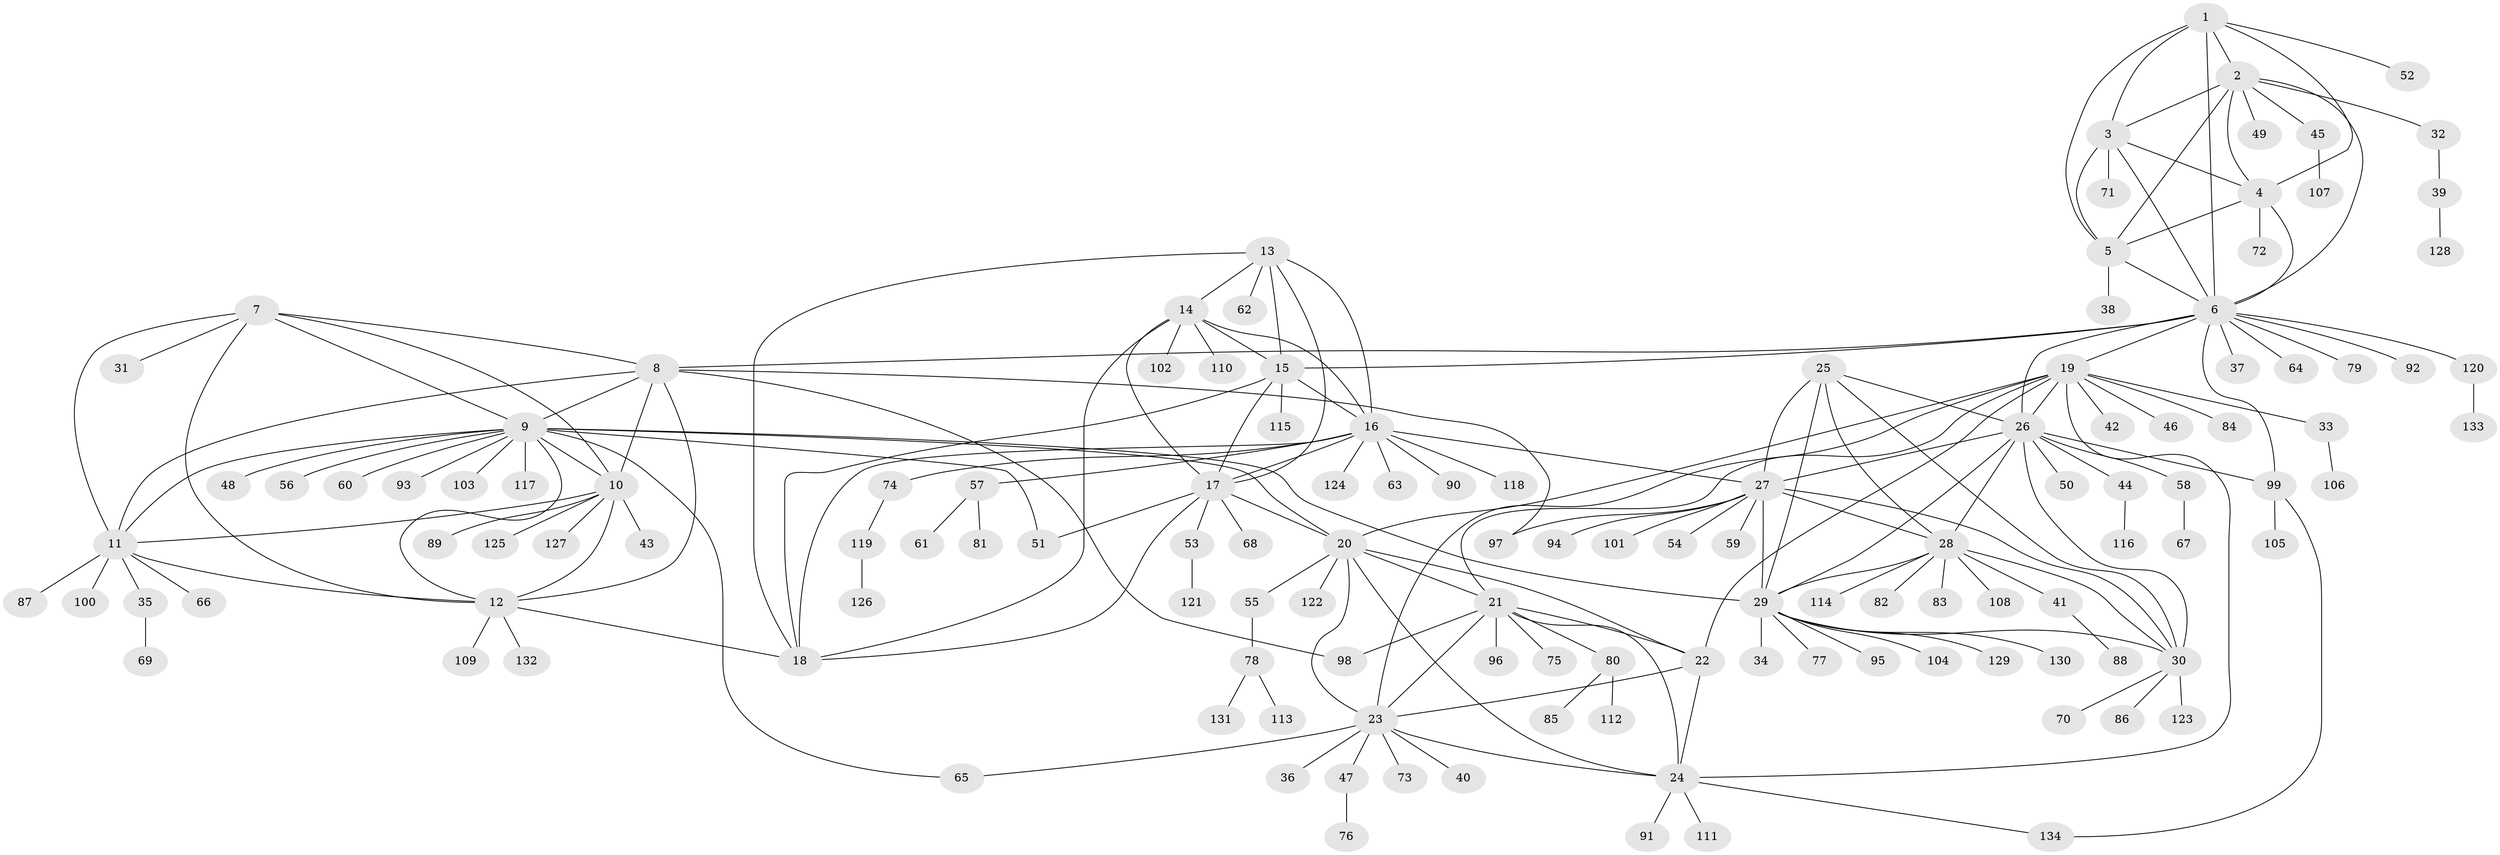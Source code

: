 // Generated by graph-tools (version 1.1) at 2025/11/02/27/25 16:11:29]
// undirected, 134 vertices, 195 edges
graph export_dot {
graph [start="1"]
  node [color=gray90,style=filled];
  1;
  2;
  3;
  4;
  5;
  6;
  7;
  8;
  9;
  10;
  11;
  12;
  13;
  14;
  15;
  16;
  17;
  18;
  19;
  20;
  21;
  22;
  23;
  24;
  25;
  26;
  27;
  28;
  29;
  30;
  31;
  32;
  33;
  34;
  35;
  36;
  37;
  38;
  39;
  40;
  41;
  42;
  43;
  44;
  45;
  46;
  47;
  48;
  49;
  50;
  51;
  52;
  53;
  54;
  55;
  56;
  57;
  58;
  59;
  60;
  61;
  62;
  63;
  64;
  65;
  66;
  67;
  68;
  69;
  70;
  71;
  72;
  73;
  74;
  75;
  76;
  77;
  78;
  79;
  80;
  81;
  82;
  83;
  84;
  85;
  86;
  87;
  88;
  89;
  90;
  91;
  92;
  93;
  94;
  95;
  96;
  97;
  98;
  99;
  100;
  101;
  102;
  103;
  104;
  105;
  106;
  107;
  108;
  109;
  110;
  111;
  112;
  113;
  114;
  115;
  116;
  117;
  118;
  119;
  120;
  121;
  122;
  123;
  124;
  125;
  126;
  127;
  128;
  129;
  130;
  131;
  132;
  133;
  134;
  1 -- 2;
  1 -- 3;
  1 -- 4;
  1 -- 5;
  1 -- 6;
  1 -- 52;
  2 -- 3;
  2 -- 4;
  2 -- 5;
  2 -- 6;
  2 -- 32;
  2 -- 45;
  2 -- 49;
  3 -- 4;
  3 -- 5;
  3 -- 6;
  3 -- 71;
  4 -- 5;
  4 -- 6;
  4 -- 72;
  5 -- 6;
  5 -- 38;
  6 -- 8;
  6 -- 15;
  6 -- 19;
  6 -- 26;
  6 -- 37;
  6 -- 64;
  6 -- 79;
  6 -- 92;
  6 -- 99;
  6 -- 120;
  7 -- 8;
  7 -- 9;
  7 -- 10;
  7 -- 11;
  7 -- 12;
  7 -- 31;
  8 -- 9;
  8 -- 10;
  8 -- 11;
  8 -- 12;
  8 -- 97;
  8 -- 98;
  9 -- 10;
  9 -- 11;
  9 -- 12;
  9 -- 20;
  9 -- 29;
  9 -- 48;
  9 -- 51;
  9 -- 56;
  9 -- 60;
  9 -- 65;
  9 -- 93;
  9 -- 103;
  9 -- 117;
  10 -- 11;
  10 -- 12;
  10 -- 43;
  10 -- 89;
  10 -- 125;
  10 -- 127;
  11 -- 12;
  11 -- 35;
  11 -- 66;
  11 -- 87;
  11 -- 100;
  12 -- 18;
  12 -- 109;
  12 -- 132;
  13 -- 14;
  13 -- 15;
  13 -- 16;
  13 -- 17;
  13 -- 18;
  13 -- 62;
  14 -- 15;
  14 -- 16;
  14 -- 17;
  14 -- 18;
  14 -- 102;
  14 -- 110;
  15 -- 16;
  15 -- 17;
  15 -- 18;
  15 -- 115;
  16 -- 17;
  16 -- 18;
  16 -- 27;
  16 -- 57;
  16 -- 63;
  16 -- 74;
  16 -- 90;
  16 -- 118;
  16 -- 124;
  17 -- 18;
  17 -- 20;
  17 -- 51;
  17 -- 53;
  17 -- 68;
  19 -- 20;
  19 -- 21;
  19 -- 22;
  19 -- 23;
  19 -- 24;
  19 -- 26;
  19 -- 33;
  19 -- 42;
  19 -- 46;
  19 -- 84;
  20 -- 21;
  20 -- 22;
  20 -- 23;
  20 -- 24;
  20 -- 55;
  20 -- 122;
  21 -- 22;
  21 -- 23;
  21 -- 24;
  21 -- 75;
  21 -- 80;
  21 -- 96;
  21 -- 98;
  22 -- 23;
  22 -- 24;
  23 -- 24;
  23 -- 36;
  23 -- 40;
  23 -- 47;
  23 -- 65;
  23 -- 73;
  24 -- 91;
  24 -- 111;
  24 -- 134;
  25 -- 26;
  25 -- 27;
  25 -- 28;
  25 -- 29;
  25 -- 30;
  26 -- 27;
  26 -- 28;
  26 -- 29;
  26 -- 30;
  26 -- 44;
  26 -- 50;
  26 -- 58;
  26 -- 99;
  27 -- 28;
  27 -- 29;
  27 -- 30;
  27 -- 54;
  27 -- 59;
  27 -- 94;
  27 -- 97;
  27 -- 101;
  28 -- 29;
  28 -- 30;
  28 -- 41;
  28 -- 82;
  28 -- 83;
  28 -- 108;
  28 -- 114;
  29 -- 30;
  29 -- 34;
  29 -- 77;
  29 -- 95;
  29 -- 104;
  29 -- 129;
  29 -- 130;
  30 -- 70;
  30 -- 86;
  30 -- 123;
  32 -- 39;
  33 -- 106;
  35 -- 69;
  39 -- 128;
  41 -- 88;
  44 -- 116;
  45 -- 107;
  47 -- 76;
  53 -- 121;
  55 -- 78;
  57 -- 61;
  57 -- 81;
  58 -- 67;
  74 -- 119;
  78 -- 113;
  78 -- 131;
  80 -- 85;
  80 -- 112;
  99 -- 105;
  99 -- 134;
  119 -- 126;
  120 -- 133;
}
